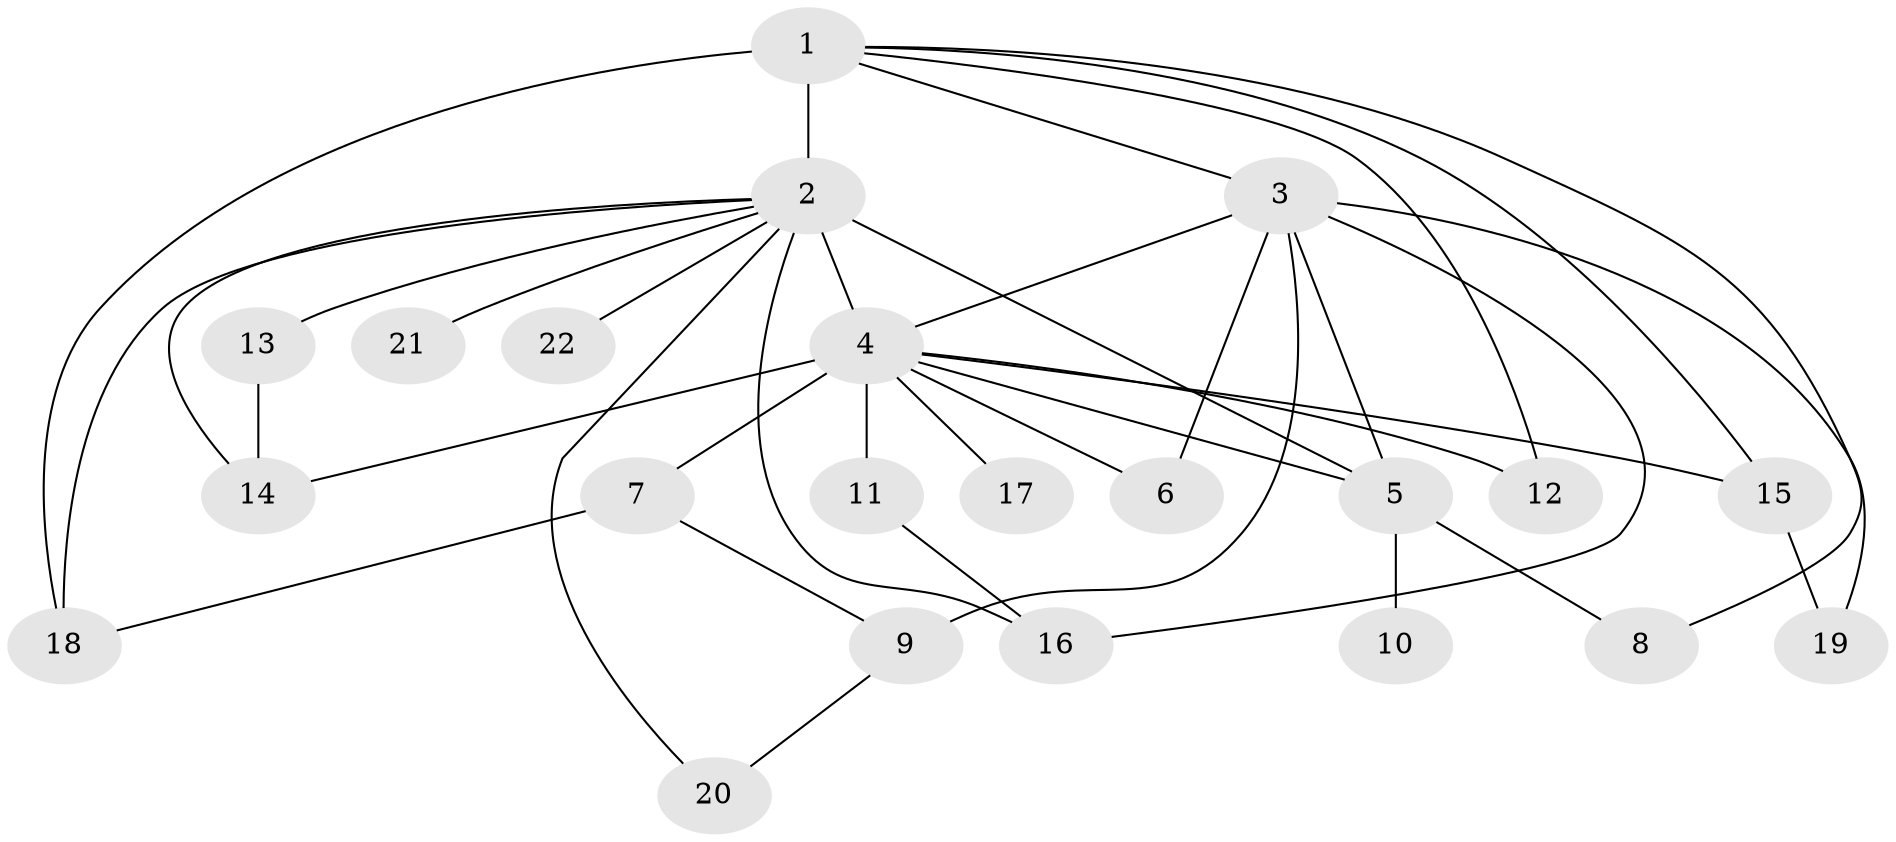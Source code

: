 // original degree distribution, {21: 0.014285714285714285, 1: 0.45714285714285713, 12: 0.014285714285714285, 23: 0.014285714285714285, 8: 0.014285714285714285, 3: 0.12857142857142856, 2: 0.22857142857142856, 5: 0.04285714285714286, 4: 0.08571428571428572}
// Generated by graph-tools (version 1.1) at 2025/50/03/04/25 22:50:29]
// undirected, 22 vertices, 37 edges
graph export_dot {
  node [color=gray90,style=filled];
  1;
  2;
  3;
  4;
  5;
  6;
  7;
  8;
  9;
  10;
  11;
  12;
  13;
  14;
  15;
  16;
  17;
  18;
  19;
  20;
  21;
  22;
  1 -- 2 [weight=13.0];
  1 -- 3 [weight=1.0];
  1 -- 8 [weight=1.0];
  1 -- 12 [weight=1.0];
  1 -- 15 [weight=3.0];
  1 -- 18 [weight=1.0];
  2 -- 4 [weight=2.0];
  2 -- 5 [weight=1.0];
  2 -- 13 [weight=1.0];
  2 -- 14 [weight=1.0];
  2 -- 16 [weight=2.0];
  2 -- 18 [weight=1.0];
  2 -- 20 [weight=1.0];
  2 -- 21 [weight=1.0];
  2 -- 22 [weight=1.0];
  3 -- 4 [weight=1.0];
  3 -- 5 [weight=1.0];
  3 -- 6 [weight=1.0];
  3 -- 9 [weight=4.0];
  3 -- 16 [weight=1.0];
  3 -- 19 [weight=1.0];
  4 -- 5 [weight=1.0];
  4 -- 6 [weight=1.0];
  4 -- 7 [weight=8.0];
  4 -- 11 [weight=1.0];
  4 -- 12 [weight=1.0];
  4 -- 14 [weight=1.0];
  4 -- 15 [weight=1.0];
  4 -- 17 [weight=2.0];
  5 -- 8 [weight=1.0];
  5 -- 10 [weight=3.0];
  7 -- 9 [weight=1.0];
  7 -- 18 [weight=1.0];
  9 -- 20 [weight=1.0];
  11 -- 16 [weight=1.0];
  13 -- 14 [weight=1.0];
  15 -- 19 [weight=1.0];
}
